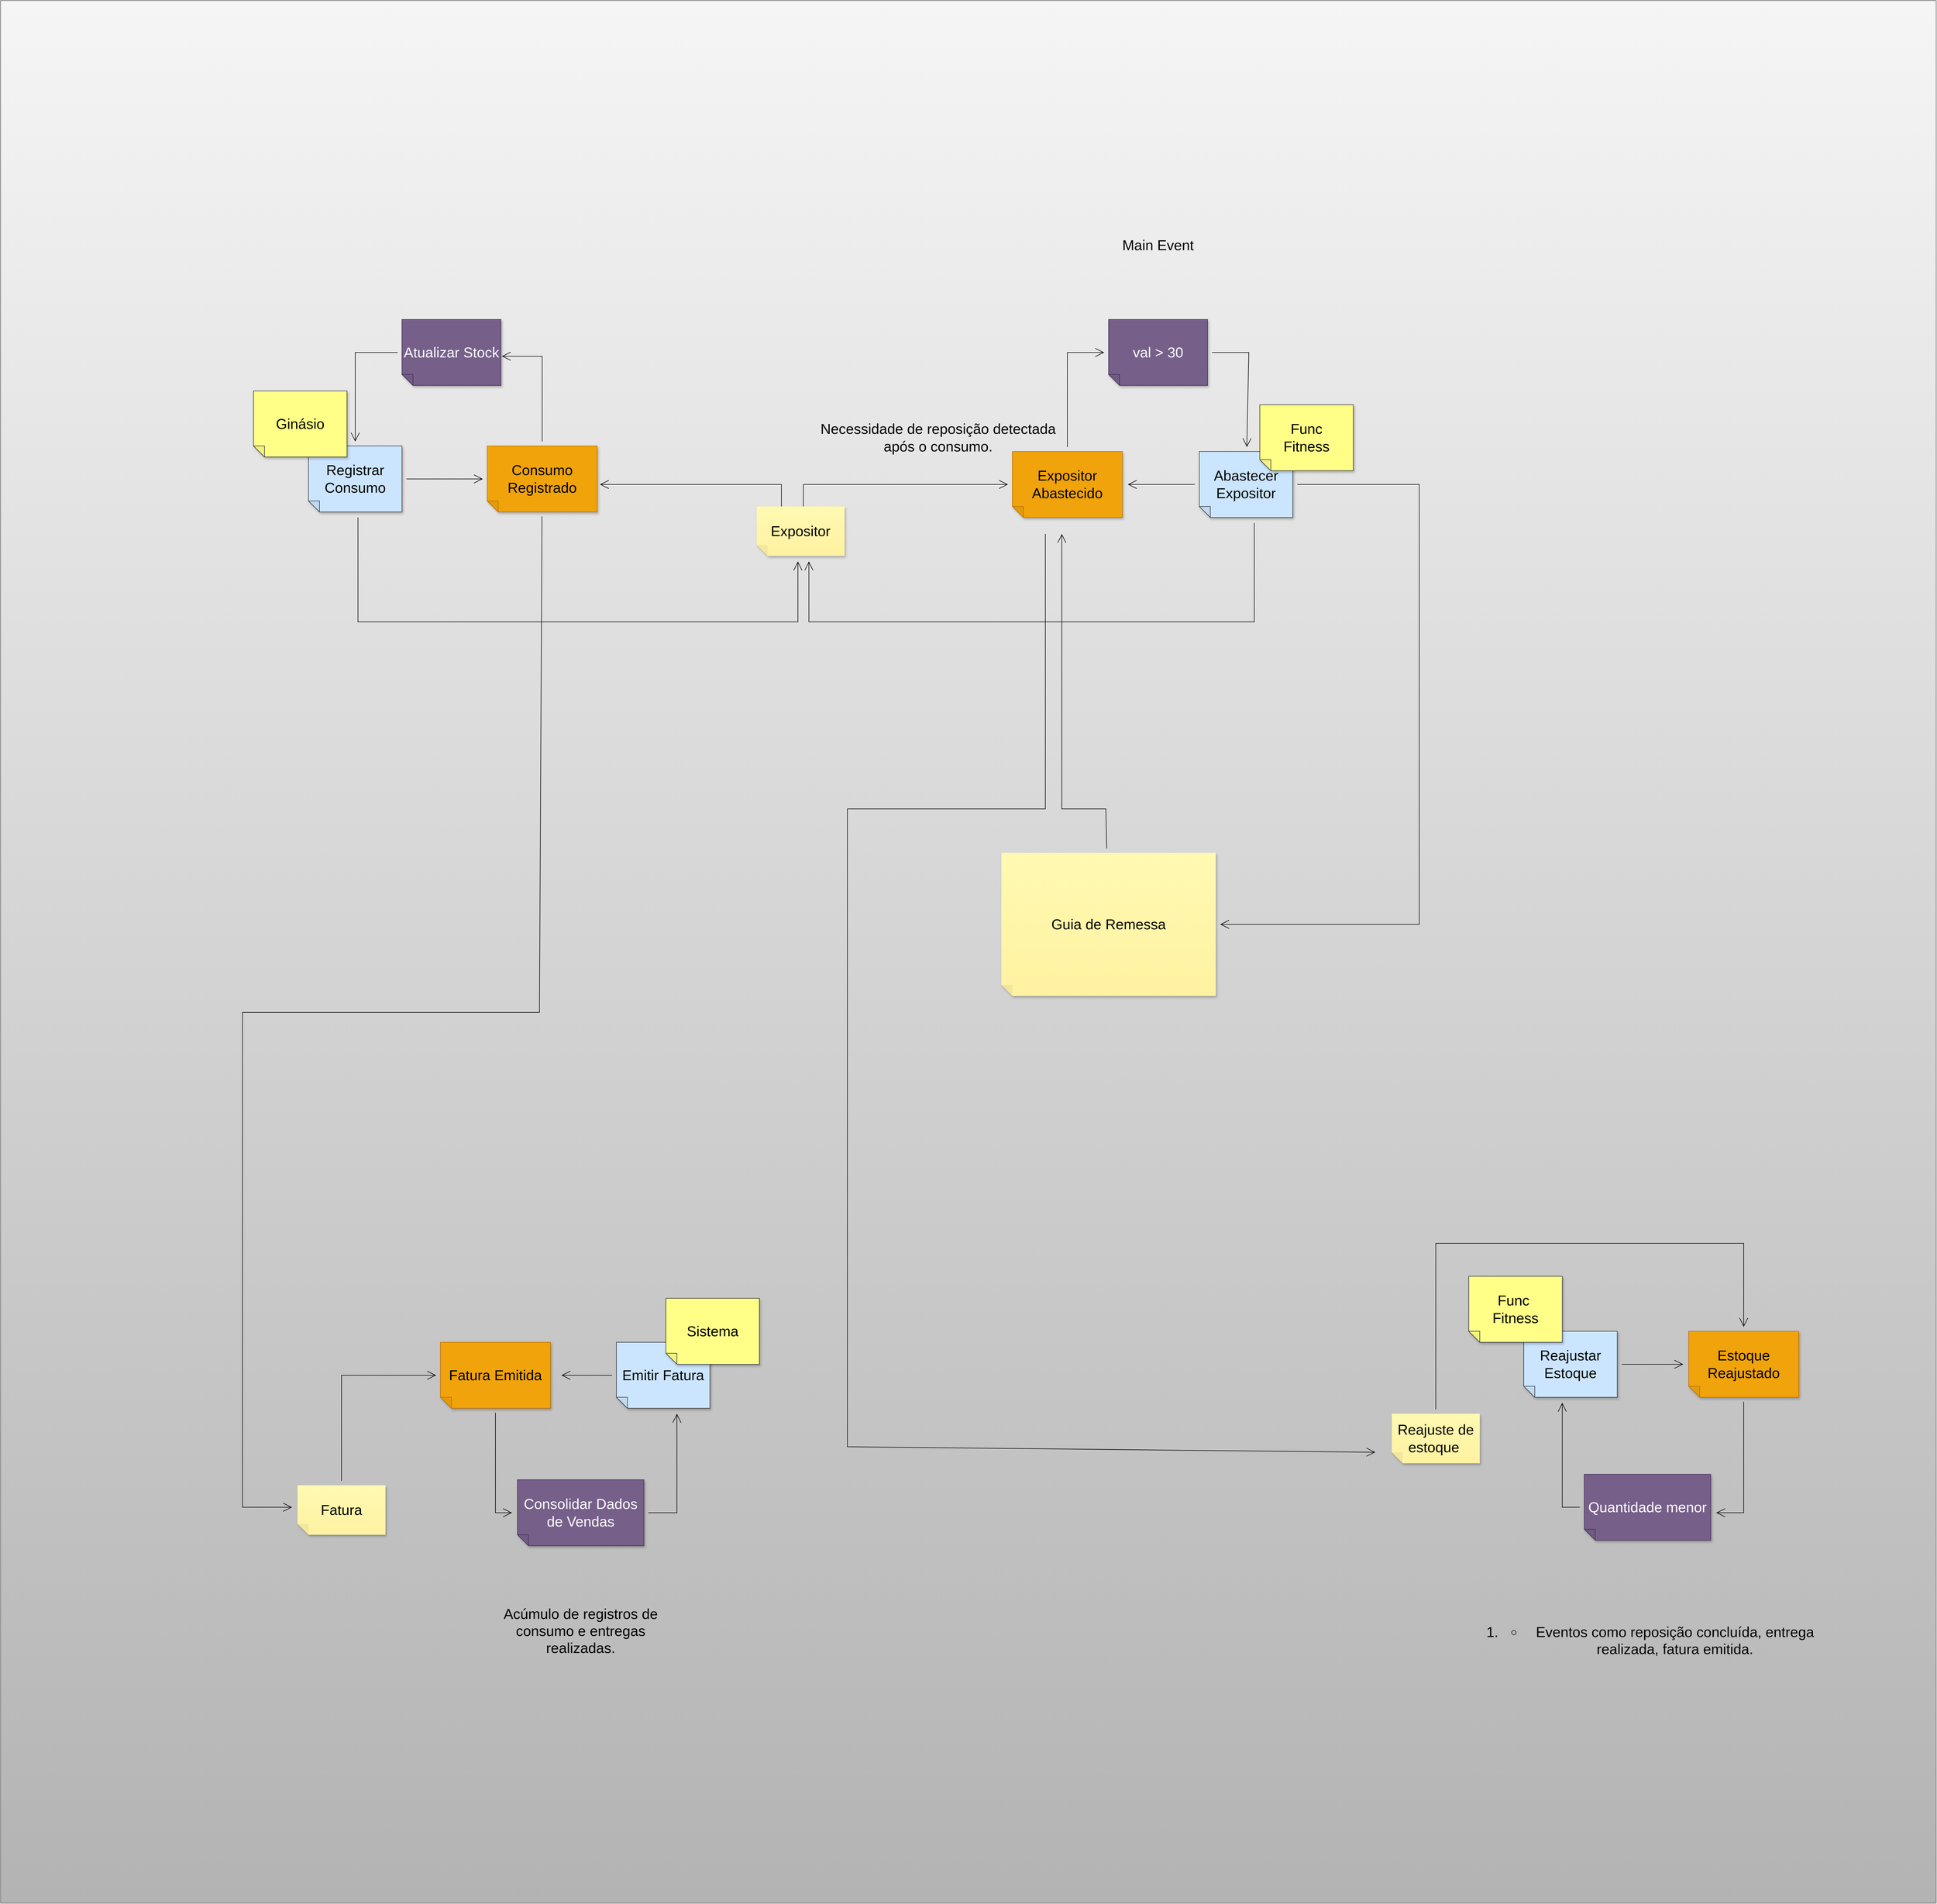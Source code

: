 <mxfile>
    <diagram id="ljlir07fDxeKM4c_47_f" name="Page-1">
        <mxGraphModel dx="5393" dy="3377" grid="1" gridSize="10" guides="1" tooltips="1" connect="1" arrows="1" fold="1" page="1" pageScale="1" pageWidth="850" pageHeight="1100" math="0" shadow="0">
            <root>
                <mxCell id="0"/>
                <mxCell id="1" parent="0"/>
                <mxCell id="162" value="" style="rounded=0;whiteSpace=wrap;html=1;fontSize=26;movable=1;resizable=1;rotatable=1;deletable=1;editable=1;connectable=1;fillColor=#f5f5f5;gradientColor=#b3b3b3;strokeColor=#666666;" parent="1" vertex="1">
                    <mxGeometry x="-130" y="-20" width="3520" height="3460" as="geometry"/>
                </mxCell>
                <mxCell id="142" style="edgeStyle=none;rounded=0;orthogonalLoop=1;jettySize=auto;html=1;fontSize=26;endArrow=open;startSize=14;endSize=14;sourcePerimeterSpacing=8;targetPerimeterSpacing=8;exitX=0.719;exitY=1;exitDx=0;exitDy=0;exitPerimeter=0;" parent="1" source="35" edge="1">
                    <mxGeometry relative="1" as="geometry">
                        <mxPoint x="960" y="860" as="targetPoint"/>
                        <Array as="points">
                            <mxPoint x="1290" y="860"/>
                        </Array>
                    </mxGeometry>
                </mxCell>
                <mxCell id="145" style="edgeStyle=none;rounded=0;orthogonalLoop=1;jettySize=auto;html=1;fontSize=26;endArrow=open;startSize=14;endSize=14;sourcePerimeterSpacing=8;targetPerimeterSpacing=8;exitX=0.469;exitY=1;exitDx=0;exitDy=0;exitPerimeter=0;" parent="1" source="35" target="50" edge="1">
                    <mxGeometry relative="1" as="geometry">
                        <Array as="points">
                            <mxPoint x="1330" y="860"/>
                        </Array>
                    </mxGeometry>
                </mxCell>
                <mxCell id="35" value="&lt;font style=&quot;font-size: 26px;&quot;&gt;Expositor&lt;/font&gt;" style="shape=note;whiteSpace=wrap;html=1;backgroundOutline=1;fontColor=#000000;darkOpacity=0.05;fillColor=#FFF9B2;strokeColor=none;fillStyle=solid;direction=west;gradientDirection=north;gradientColor=#FFF2A1;shadow=1;size=20;pointerEvents=1;" parent="1" vertex="1">
                    <mxGeometry x="1245" y="900" width="160" height="90" as="geometry"/>
                </mxCell>
                <mxCell id="141" style="edgeStyle=none;rounded=0;orthogonalLoop=1;jettySize=auto;html=1;fontSize=26;endArrow=open;startSize=14;endSize=14;sourcePerimeterSpacing=8;targetPerimeterSpacing=8;" parent="1" edge="1">
                    <mxGeometry relative="1" as="geometry">
                        <mxPoint x="1320" y="1000" as="targetPoint"/>
                        <mxPoint x="520" y="920" as="sourcePoint"/>
                        <Array as="points">
                            <mxPoint x="520" y="1110"/>
                            <mxPoint x="1320" y="1110"/>
                        </Array>
                    </mxGeometry>
                </mxCell>
                <mxCell id="163" style="edgeStyle=none;rounded=0;orthogonalLoop=1;jettySize=auto;html=1;fontSize=26;endArrow=open;startSize=14;endSize=14;sourcePerimeterSpacing=8;targetPerimeterSpacing=8;" parent="1" source="36" target="38" edge="1">
                    <mxGeometry relative="1" as="geometry"/>
                </mxCell>
                <mxCell id="36" value="Registrar Consumo" style="shape=note;whiteSpace=wrap;html=1;backgroundOutline=1;darkOpacity=0.05;fillColor=#cce5ff;strokeColor=#36393d;fillStyle=solid;direction=west;gradientDirection=north;shadow=1;size=20;pointerEvents=1;fontSize=26;" parent="1" vertex="1">
                    <mxGeometry x="430" y="790" width="170" height="120" as="geometry"/>
                </mxCell>
                <mxCell id="139" style="edgeStyle=none;rounded=0;orthogonalLoop=1;jettySize=auto;html=1;fontSize=26;endArrow=open;startSize=14;endSize=14;sourcePerimeterSpacing=8;targetPerimeterSpacing=8;" parent="1" source="37" target="36" edge="1">
                    <mxGeometry relative="1" as="geometry">
                        <Array as="points">
                            <mxPoint x="515" y="620"/>
                        </Array>
                    </mxGeometry>
                </mxCell>
                <mxCell id="37" value="Atualizar Stock" style="shape=note;whiteSpace=wrap;html=1;backgroundOutline=1;darkOpacity=0.05;fillColor=#76608a;strokeColor=#432D57;fillStyle=solid;direction=west;gradientDirection=north;shadow=1;size=20;pointerEvents=1;fontSize=26;fontColor=#ffffff;" parent="1" vertex="1">
                    <mxGeometry x="600" y="560" width="180" height="120" as="geometry"/>
                </mxCell>
                <mxCell id="138" style="edgeStyle=none;rounded=0;orthogonalLoop=1;jettySize=auto;html=1;entryX=-0.009;entryY=0.443;entryDx=0;entryDy=0;entryPerimeter=0;fontSize=26;endArrow=open;startSize=14;endSize=14;sourcePerimeterSpacing=8;targetPerimeterSpacing=8;" parent="1" source="38" target="37" edge="1">
                    <mxGeometry relative="1" as="geometry">
                        <Array as="points">
                            <mxPoint x="855" y="627"/>
                        </Array>
                    </mxGeometry>
                </mxCell>
                <mxCell id="143" style="edgeStyle=none;rounded=0;orthogonalLoop=1;jettySize=auto;html=1;fontSize=26;endArrow=open;startSize=14;endSize=14;sourcePerimeterSpacing=8;targetPerimeterSpacing=8;" parent="1" source="38" edge="1">
                    <mxGeometry relative="1" as="geometry">
                        <mxPoint x="400" y="2720" as="targetPoint"/>
                        <Array as="points">
                            <mxPoint x="850" y="1820"/>
                            <mxPoint x="310" y="1820"/>
                            <mxPoint x="310" y="2720"/>
                        </Array>
                    </mxGeometry>
                </mxCell>
                <mxCell id="38" value="Consumo Registrado" style="shape=note;whiteSpace=wrap;html=1;backgroundOutline=1;fontColor=#000000;darkOpacity=0.05;fillColor=#f0a30a;strokeColor=#BD7000;fillStyle=solid;direction=west;gradientDirection=north;shadow=1;size=20;pointerEvents=1;fontSize=26;" parent="1" vertex="1">
                    <mxGeometry x="755" y="790" width="200" height="120" as="geometry"/>
                </mxCell>
                <mxCell id="135" style="edgeStyle=none;rounded=0;orthogonalLoop=1;jettySize=auto;html=1;fontSize=26;endArrow=open;startSize=14;endSize=14;sourcePerimeterSpacing=8;targetPerimeterSpacing=8;" parent="1" source="50" target="55" edge="1">
                    <mxGeometry relative="1" as="geometry">
                        <Array as="points">
                            <mxPoint x="1810" y="620"/>
                        </Array>
                    </mxGeometry>
                </mxCell>
                <mxCell id="161" style="edgeStyle=none;rounded=0;orthogonalLoop=1;jettySize=auto;html=1;fontSize=26;endArrow=open;startSize=14;endSize=14;sourcePerimeterSpacing=8;targetPerimeterSpacing=8;" parent="1" edge="1">
                    <mxGeometry relative="1" as="geometry">
                        <mxPoint x="2370" y="2620" as="targetPoint"/>
                        <mxPoint x="1770" y="950" as="sourcePoint"/>
                        <Array as="points">
                            <mxPoint x="1770" y="1450"/>
                            <mxPoint x="1410" y="1450"/>
                            <mxPoint x="1410" y="2610"/>
                        </Array>
                    </mxGeometry>
                </mxCell>
                <mxCell id="50" value="Expositor Abastecido" style="shape=note;whiteSpace=wrap;html=1;backgroundOutline=1;fontColor=#000000;darkOpacity=0.05;fillColor=#f0a30a;strokeColor=#BD7000;fillStyle=solid;direction=west;gradientDirection=north;shadow=1;size=20;pointerEvents=1;fontSize=26;" parent="1" vertex="1">
                    <mxGeometry x="1710" y="800" width="200" height="120" as="geometry"/>
                </mxCell>
                <mxCell id="146" style="edgeStyle=none;rounded=0;orthogonalLoop=1;jettySize=auto;html=1;fontSize=26;endArrow=open;startSize=14;endSize=14;sourcePerimeterSpacing=8;targetPerimeterSpacing=8;" parent="1" edge="1">
                    <mxGeometry relative="1" as="geometry">
                        <mxPoint x="2150" y="930" as="sourcePoint"/>
                        <mxPoint x="1340" y="1000" as="targetPoint"/>
                        <Array as="points">
                            <mxPoint x="2150" y="1110"/>
                            <mxPoint x="1340" y="1110"/>
                        </Array>
                    </mxGeometry>
                </mxCell>
                <mxCell id="148" style="edgeStyle=none;rounded=0;orthogonalLoop=1;jettySize=auto;html=1;fontSize=26;endArrow=open;startSize=14;endSize=14;sourcePerimeterSpacing=8;targetPerimeterSpacing=8;" parent="1" source="52" target="114" edge="1">
                    <mxGeometry relative="1" as="geometry">
                        <Array as="points">
                            <mxPoint x="2450" y="860"/>
                            <mxPoint x="2450" y="1660"/>
                        </Array>
                    </mxGeometry>
                </mxCell>
                <mxCell id="164" style="edgeStyle=none;rounded=0;orthogonalLoop=1;jettySize=auto;html=1;fontSize=26;endArrow=open;startSize=14;endSize=14;sourcePerimeterSpacing=8;targetPerimeterSpacing=8;" parent="1" source="52" edge="1">
                    <mxGeometry relative="1" as="geometry">
                        <mxPoint x="1920" y="860" as="targetPoint"/>
                    </mxGeometry>
                </mxCell>
                <mxCell id="52" value="Abastecer Expositor" style="shape=note;whiteSpace=wrap;html=1;backgroundOutline=1;darkOpacity=0.05;fillColor=#cce5ff;strokeColor=#36393d;fillStyle=solid;direction=west;gradientDirection=north;shadow=1;size=20;pointerEvents=1;fontSize=26;" parent="1" vertex="1">
                    <mxGeometry x="2050" y="800" width="170" height="120" as="geometry"/>
                </mxCell>
                <mxCell id="133" value="" style="edgeStyle=none;rounded=0;orthogonalLoop=1;jettySize=auto;html=1;fontSize=26;endArrow=open;startSize=14;endSize=14;sourcePerimeterSpacing=8;targetPerimeterSpacing=8;" parent="1" source="55" target="52" edge="1">
                    <mxGeometry relative="1" as="geometry">
                        <Array as="points">
                            <mxPoint x="2140" y="620"/>
                        </Array>
                    </mxGeometry>
                </mxCell>
                <mxCell id="55" value="val &amp;gt; 30" style="shape=note;whiteSpace=wrap;html=1;backgroundOutline=1;darkOpacity=0.05;fillColor=#76608a;strokeColor=#432D57;fillStyle=solid;direction=west;gradientDirection=north;shadow=1;size=20;pointerEvents=1;fontSize=26;fontColor=#ffffff;" parent="1" vertex="1">
                    <mxGeometry x="1885" y="560" width="180" height="120" as="geometry"/>
                </mxCell>
                <mxCell id="68" value="Necessidade de reposição detectada após o consumo." style="text;strokeColor=none;fillColor=none;html=1;align=center;verticalAlign=middle;whiteSpace=wrap;rounded=0;fontSize=26;" parent="1" vertex="1">
                    <mxGeometry x="1360" y="760" width="430" height="30" as="geometry"/>
                </mxCell>
                <mxCell id="151" style="edgeStyle=none;rounded=0;orthogonalLoop=1;jettySize=auto;html=1;fontSize=26;endArrow=open;startSize=14;endSize=14;sourcePerimeterSpacing=8;targetPerimeterSpacing=8;" parent="1" source="70" edge="1">
                    <mxGeometry relative="1" as="geometry">
                        <mxPoint x="800" y="2730" as="targetPoint"/>
                        <Array as="points">
                            <mxPoint x="770" y="2730"/>
                        </Array>
                    </mxGeometry>
                </mxCell>
                <mxCell id="70" value="Fatura Emitida" style="shape=note;whiteSpace=wrap;html=1;backgroundOutline=1;fontColor=#000000;darkOpacity=0.05;fillColor=#f0a30a;strokeColor=#BD7000;fillStyle=solid;direction=west;gradientDirection=north;shadow=1;size=20;pointerEvents=1;fontSize=26;" parent="1" vertex="1">
                    <mxGeometry x="670" y="2420" width="200" height="120" as="geometry"/>
                </mxCell>
                <mxCell id="153" style="edgeStyle=none;rounded=0;orthogonalLoop=1;jettySize=auto;html=1;fontSize=26;endArrow=open;startSize=14;endSize=14;sourcePerimeterSpacing=8;targetPerimeterSpacing=8;" parent="1" source="72" edge="1">
                    <mxGeometry relative="1" as="geometry">
                        <mxPoint x="890" y="2480.0" as="targetPoint"/>
                    </mxGeometry>
                </mxCell>
                <mxCell id="72" value="Emitir Fatura" style="shape=note;whiteSpace=wrap;html=1;backgroundOutline=1;darkOpacity=0.05;fillColor=#cce5ff;strokeColor=#36393d;fillStyle=solid;direction=west;gradientDirection=north;shadow=1;size=20;pointerEvents=1;fontSize=26;" parent="1" vertex="1">
                    <mxGeometry x="990" y="2420" width="170" height="120" as="geometry"/>
                </mxCell>
                <mxCell id="150" style="edgeStyle=none;rounded=0;orthogonalLoop=1;jettySize=auto;html=1;fontSize=26;endArrow=open;startSize=14;endSize=14;sourcePerimeterSpacing=8;targetPerimeterSpacing=8;" parent="1" source="74" edge="1">
                    <mxGeometry relative="1" as="geometry">
                        <mxPoint x="1100" y="2550" as="targetPoint"/>
                        <Array as="points">
                            <mxPoint x="1100" y="2730"/>
                        </Array>
                    </mxGeometry>
                </mxCell>
                <mxCell id="74" value=" Consolidar Dados de Vendas" style="shape=note;whiteSpace=wrap;html=1;backgroundOutline=1;darkOpacity=0.05;fillColor=#76608a;strokeColor=#432D57;fillStyle=solid;direction=west;gradientDirection=north;shadow=1;size=20;pointerEvents=1;fontSize=26;fontColor=#ffffff;" parent="1" vertex="1">
                    <mxGeometry x="810" y="2670" width="230" height="120" as="geometry"/>
                </mxCell>
                <mxCell id="80" value="Acúmulo de registros de consumo e entregas realizadas." style="text;strokeColor=none;fillColor=none;html=1;align=center;verticalAlign=middle;whiteSpace=wrap;rounded=0;fontSize=26;" parent="1" vertex="1">
                    <mxGeometry x="750" y="2900" width="350" height="90" as="geometry"/>
                </mxCell>
                <mxCell id="152" style="edgeStyle=none;rounded=0;orthogonalLoop=1;jettySize=auto;html=1;fontSize=26;endArrow=open;startSize=14;endSize=14;sourcePerimeterSpacing=8;targetPerimeterSpacing=8;" parent="1" source="90" target="70" edge="1">
                    <mxGeometry relative="1" as="geometry">
                        <Array as="points">
                            <mxPoint x="490" y="2480"/>
                        </Array>
                    </mxGeometry>
                </mxCell>
                <mxCell id="90" value="&lt;font style=&quot;font-size: 26px;&quot;&gt;Fatura&lt;/font&gt;" style="shape=note;whiteSpace=wrap;html=1;backgroundOutline=1;fontColor=#000000;darkOpacity=0.05;fillColor=#FFF9B2;strokeColor=none;fillStyle=solid;direction=west;gradientDirection=north;gradientColor=#FFF2A1;shadow=1;size=20;pointerEvents=1;" parent="1" vertex="1">
                    <mxGeometry x="410" y="2680" width="160" height="90" as="geometry"/>
                </mxCell>
                <mxCell id="157" style="edgeStyle=none;rounded=0;orthogonalLoop=1;jettySize=auto;html=1;fontSize=26;endArrow=open;startSize=14;endSize=14;sourcePerimeterSpacing=8;targetPerimeterSpacing=8;" parent="1" source="97" target="98" edge="1">
                    <mxGeometry relative="1" as="geometry">
                        <Array as="points">
                            <mxPoint x="2480" y="2240"/>
                            <mxPoint x="3040" y="2240"/>
                        </Array>
                    </mxGeometry>
                </mxCell>
                <mxCell id="97" value="&lt;font style=&quot;font-size: 26px;&quot;&gt;Reajuste de estoque&amp;nbsp;&lt;/font&gt;" style="shape=note;whiteSpace=wrap;html=1;backgroundOutline=1;fontColor=#000000;darkOpacity=0.05;fillColor=#FFF9B2;strokeColor=none;fillStyle=solid;direction=west;gradientDirection=north;gradientColor=#FFF2A1;shadow=1;size=20;pointerEvents=1;" parent="1" vertex="1">
                    <mxGeometry x="2400" y="2550" width="160" height="90" as="geometry"/>
                </mxCell>
                <mxCell id="159" style="edgeStyle=none;rounded=0;orthogonalLoop=1;jettySize=auto;html=1;fontSize=26;endArrow=open;startSize=14;endSize=14;sourcePerimeterSpacing=8;targetPerimeterSpacing=8;" parent="1" source="98" edge="1">
                    <mxGeometry relative="1" as="geometry">
                        <mxPoint x="2990" y="2730" as="targetPoint"/>
                        <Array as="points">
                            <mxPoint x="3040" y="2730"/>
                        </Array>
                    </mxGeometry>
                </mxCell>
                <mxCell id="98" value="Estoque Reajustado" style="shape=note;whiteSpace=wrap;html=1;backgroundOutline=1;fontColor=#000000;darkOpacity=0.05;fillColor=#f0a30a;strokeColor=#BD7000;fillStyle=solid;direction=west;gradientDirection=north;shadow=1;size=20;pointerEvents=1;fontSize=26;" parent="1" vertex="1">
                    <mxGeometry x="2940" y="2400" width="200" height="120" as="geometry"/>
                </mxCell>
                <mxCell id="156" style="edgeStyle=none;rounded=0;orthogonalLoop=1;jettySize=auto;html=1;fontSize=26;endArrow=open;startSize=14;endSize=14;sourcePerimeterSpacing=8;targetPerimeterSpacing=8;" parent="1" source="100" edge="1">
                    <mxGeometry relative="1" as="geometry">
                        <mxPoint x="2930" y="2460" as="targetPoint"/>
                    </mxGeometry>
                </mxCell>
                <mxCell id="100" value="Reajustar Estoque" style="shape=note;whiteSpace=wrap;html=1;backgroundOutline=1;darkOpacity=0.05;fillColor=#cce5ff;strokeColor=#36393d;fillStyle=solid;direction=west;gradientDirection=north;shadow=1;size=20;pointerEvents=1;fontSize=26;" parent="1" vertex="1">
                    <mxGeometry x="2640" y="2400" width="170" height="120" as="geometry"/>
                </mxCell>
                <mxCell id="158" style="edgeStyle=none;rounded=0;orthogonalLoop=1;jettySize=auto;html=1;fontSize=26;endArrow=open;startSize=14;endSize=14;sourcePerimeterSpacing=8;targetPerimeterSpacing=8;" parent="1" source="102" edge="1">
                    <mxGeometry relative="1" as="geometry">
                        <mxPoint x="2710" y="2530" as="targetPoint"/>
                        <Array as="points">
                            <mxPoint x="2710" y="2720"/>
                        </Array>
                    </mxGeometry>
                </mxCell>
                <mxCell id="102" value="Quantidade menor" style="shape=note;whiteSpace=wrap;html=1;backgroundOutline=1;darkOpacity=0.05;fillColor=#76608a;strokeColor=#432D57;fillStyle=solid;direction=west;gradientDirection=north;shadow=1;size=20;pointerEvents=1;fontSize=26;fontColor=#ffffff;" parent="1" vertex="1">
                    <mxGeometry x="2750" y="2660" width="230" height="120" as="geometry"/>
                </mxCell>
                <mxCell id="108" value="&lt;ol&gt;&lt;li&gt;&lt;ul&gt;&lt;li&gt;Eventos como reposição concluída, entrega realizada, fatura emitida.&lt;/li&gt;&lt;/ul&gt;&lt;/li&gt;&lt;/ol&gt;&lt;h3&gt;&lt;/h3&gt;" style="text;strokeColor=none;fillColor=none;html=1;align=center;verticalAlign=middle;whiteSpace=wrap;rounded=0;fontSize=26;" parent="1" vertex="1">
                    <mxGeometry x="2560" y="2950" width="630" height="30" as="geometry"/>
                </mxCell>
                <mxCell id="149" style="edgeStyle=none;rounded=0;orthogonalLoop=1;jettySize=auto;html=1;fontSize=26;endArrow=open;startSize=14;endSize=14;sourcePerimeterSpacing=8;targetPerimeterSpacing=8;" parent="1" source="114" edge="1">
                    <mxGeometry relative="1" as="geometry">
                        <mxPoint x="1800" y="950" as="targetPoint"/>
                        <Array as="points">
                            <mxPoint x="1880" y="1450"/>
                            <mxPoint x="1800" y="1450"/>
                        </Array>
                    </mxGeometry>
                </mxCell>
                <mxCell id="114" value="&lt;font style=&quot;font-size: 26px;&quot;&gt;Guia de Remessa&lt;/font&gt;" style="shape=note;whiteSpace=wrap;html=1;backgroundOutline=1;fontColor=#000000;darkOpacity=0.05;fillColor=#FFF9B2;strokeColor=none;fillStyle=solid;direction=west;gradientDirection=north;gradientColor=#FFF2A1;shadow=1;size=20;pointerEvents=1;" parent="1" vertex="1">
                    <mxGeometry x="1690" y="1530" width="390" height="260" as="geometry"/>
                </mxCell>
                <mxCell id="165" value="Main Event" style="text;strokeColor=none;fillColor=none;html=1;align=center;verticalAlign=middle;whiteSpace=wrap;rounded=0;fontSize=26;" parent="1" vertex="1">
                    <mxGeometry x="1860" y="410" width="230" height="30" as="geometry"/>
                </mxCell>
                <mxCell id="166" value="Ginásio" style="shape=note;whiteSpace=wrap;html=1;backgroundOutline=1;darkOpacity=0.05;fillColor=#ffff88;strokeColor=#36393d;fillStyle=solid;direction=west;gradientDirection=north;shadow=1;size=20;pointerEvents=1;fontSize=26;" parent="1" vertex="1">
                    <mxGeometry x="330" y="690" width="170" height="120" as="geometry"/>
                </mxCell>
                <mxCell id="168" value="Func&lt;br&gt;Fitness" style="shape=note;whiteSpace=wrap;html=1;backgroundOutline=1;darkOpacity=0.05;fillColor=#ffff88;strokeColor=#36393d;fillStyle=solid;direction=west;gradientDirection=north;shadow=1;size=20;pointerEvents=1;fontSize=26;" parent="1" vertex="1">
                    <mxGeometry x="2160" y="715" width="170" height="120" as="geometry"/>
                </mxCell>
                <mxCell id="169" value="Sistema" style="shape=note;whiteSpace=wrap;html=1;backgroundOutline=1;darkOpacity=0.05;fillColor=#ffff88;strokeColor=#36393d;fillStyle=solid;direction=west;gradientDirection=north;shadow=1;size=20;pointerEvents=1;fontSize=26;" parent="1" vertex="1">
                    <mxGeometry x="1080" y="2340" width="170" height="120" as="geometry"/>
                </mxCell>
                <mxCell id="171" value="Func&amp;nbsp;&lt;br&gt;Fitness" style="shape=note;whiteSpace=wrap;html=1;backgroundOutline=1;darkOpacity=0.05;fillColor=#ffff88;strokeColor=#36393d;fillStyle=solid;direction=west;gradientDirection=north;shadow=1;size=20;pointerEvents=1;fontSize=26;" parent="1" vertex="1">
                    <mxGeometry x="2540" y="2300" width="170" height="120" as="geometry"/>
                </mxCell>
            </root>
        </mxGraphModel>
    </diagram>
</mxfile>